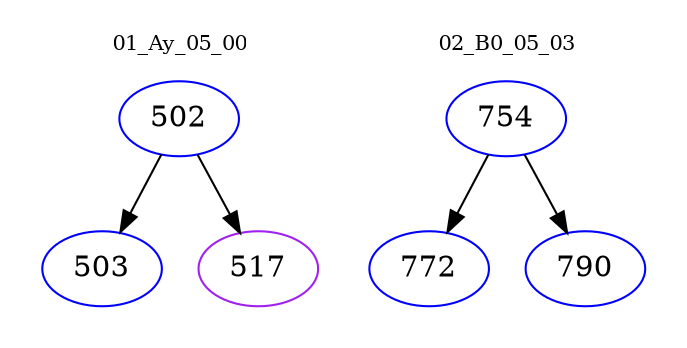 digraph{
subgraph cluster_0 {
color = white
label = "01_Ay_05_00";
fontsize=10;
T0_502 [label="502", color="blue"]
T0_502 -> T0_503 [color="black"]
T0_503 [label="503", color="blue"]
T0_502 -> T0_517 [color="black"]
T0_517 [label="517", color="purple"]
}
subgraph cluster_1 {
color = white
label = "02_B0_05_03";
fontsize=10;
T1_754 [label="754", color="blue"]
T1_754 -> T1_772 [color="black"]
T1_772 [label="772", color="blue"]
T1_754 -> T1_790 [color="black"]
T1_790 [label="790", color="blue"]
}
}
